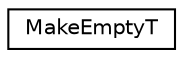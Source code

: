 digraph "Graphical Class Hierarchy"
{
  edge [fontname="Helvetica",fontsize="10",labelfontname="Helvetica",labelfontsize="10"];
  node [fontname="Helvetica",fontsize="10",shape=record];
  rankdir="LR";
  Node0 [label="MakeEmptyT",height=0.2,width=0.4,color="black", fillcolor="white", style="filled",URL="$struct_make_empty_t.html"];
}
